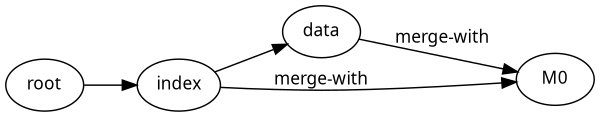 
digraph {
    fontname="Minion Pro";
    fontsize="10";
    size="4,2!";
    margin=0;
    rankdir=LR;
    graph [fontname="Minion Pro", fontsize="12", size="4,2!"];
    node [fontname="Minion Pro", fontsize="12"];
    edge [fontname="Minion Pro", fontsize="12"];
    root -> a -> b;
    a -> M0 [label="merge-with"];
    b -> M0 [label="merge-with"];
    a [label="index"];
    b [label="data"];
}